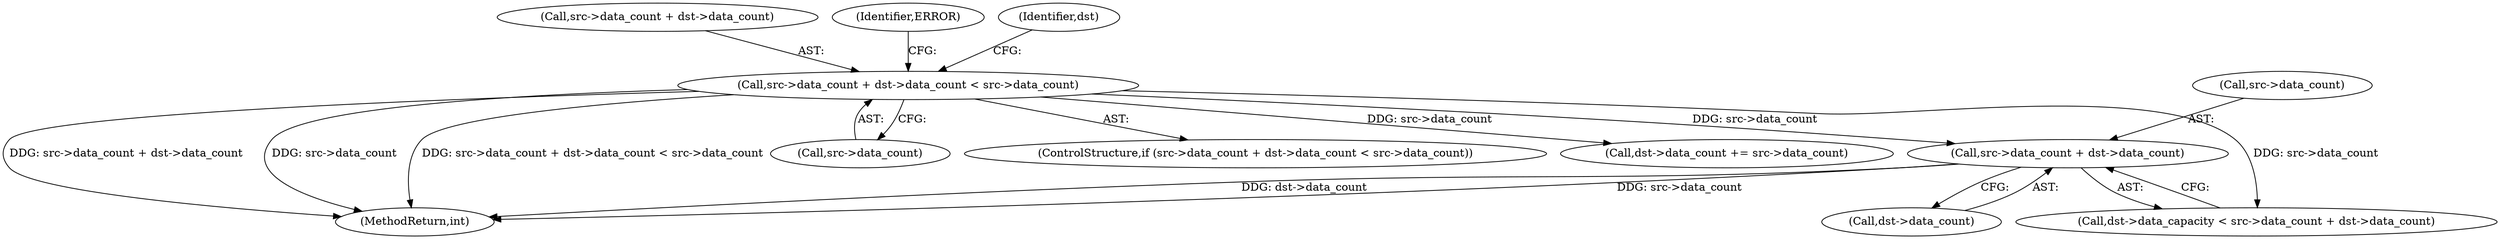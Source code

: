 digraph "0_Android_e9e44f797742f52996ebf307740dad58c28fd9b5@pointer" {
"1000163" [label="(Call,src->data_count + dst->data_count)"];
"1000131" [label="(Call,src->data_count + dst->data_count < src->data_count)"];
"1000292" [label="(Call,dst->data_count += src->data_count)"];
"1000139" [label="(Call,src->data_count)"];
"1000307" [label="(MethodReturn,int)"];
"1000131" [label="(Call,src->data_count + dst->data_count < src->data_count)"];
"1000159" [label="(Call,dst->data_capacity < src->data_count + dst->data_count)"];
"1000132" [label="(Call,src->data_count + dst->data_count)"];
"1000163" [label="(Call,src->data_count + dst->data_count)"];
"1000164" [label="(Call,src->data_count)"];
"1000143" [label="(Identifier,ERROR)"];
"1000147" [label="(Identifier,dst)"];
"1000130" [label="(ControlStructure,if (src->data_count + dst->data_count < src->data_count))"];
"1000167" [label="(Call,dst->data_count)"];
"1000163" -> "1000159"  [label="AST: "];
"1000163" -> "1000167"  [label="CFG: "];
"1000164" -> "1000163"  [label="AST: "];
"1000167" -> "1000163"  [label="AST: "];
"1000159" -> "1000163"  [label="CFG: "];
"1000163" -> "1000307"  [label="DDG: src->data_count"];
"1000163" -> "1000307"  [label="DDG: dst->data_count"];
"1000131" -> "1000163"  [label="DDG: src->data_count"];
"1000131" -> "1000130"  [label="AST: "];
"1000131" -> "1000139"  [label="CFG: "];
"1000132" -> "1000131"  [label="AST: "];
"1000139" -> "1000131"  [label="AST: "];
"1000143" -> "1000131"  [label="CFG: "];
"1000147" -> "1000131"  [label="CFG: "];
"1000131" -> "1000307"  [label="DDG: src->data_count + dst->data_count"];
"1000131" -> "1000307"  [label="DDG: src->data_count"];
"1000131" -> "1000307"  [label="DDG: src->data_count + dst->data_count < src->data_count"];
"1000131" -> "1000159"  [label="DDG: src->data_count"];
"1000131" -> "1000292"  [label="DDG: src->data_count"];
}
